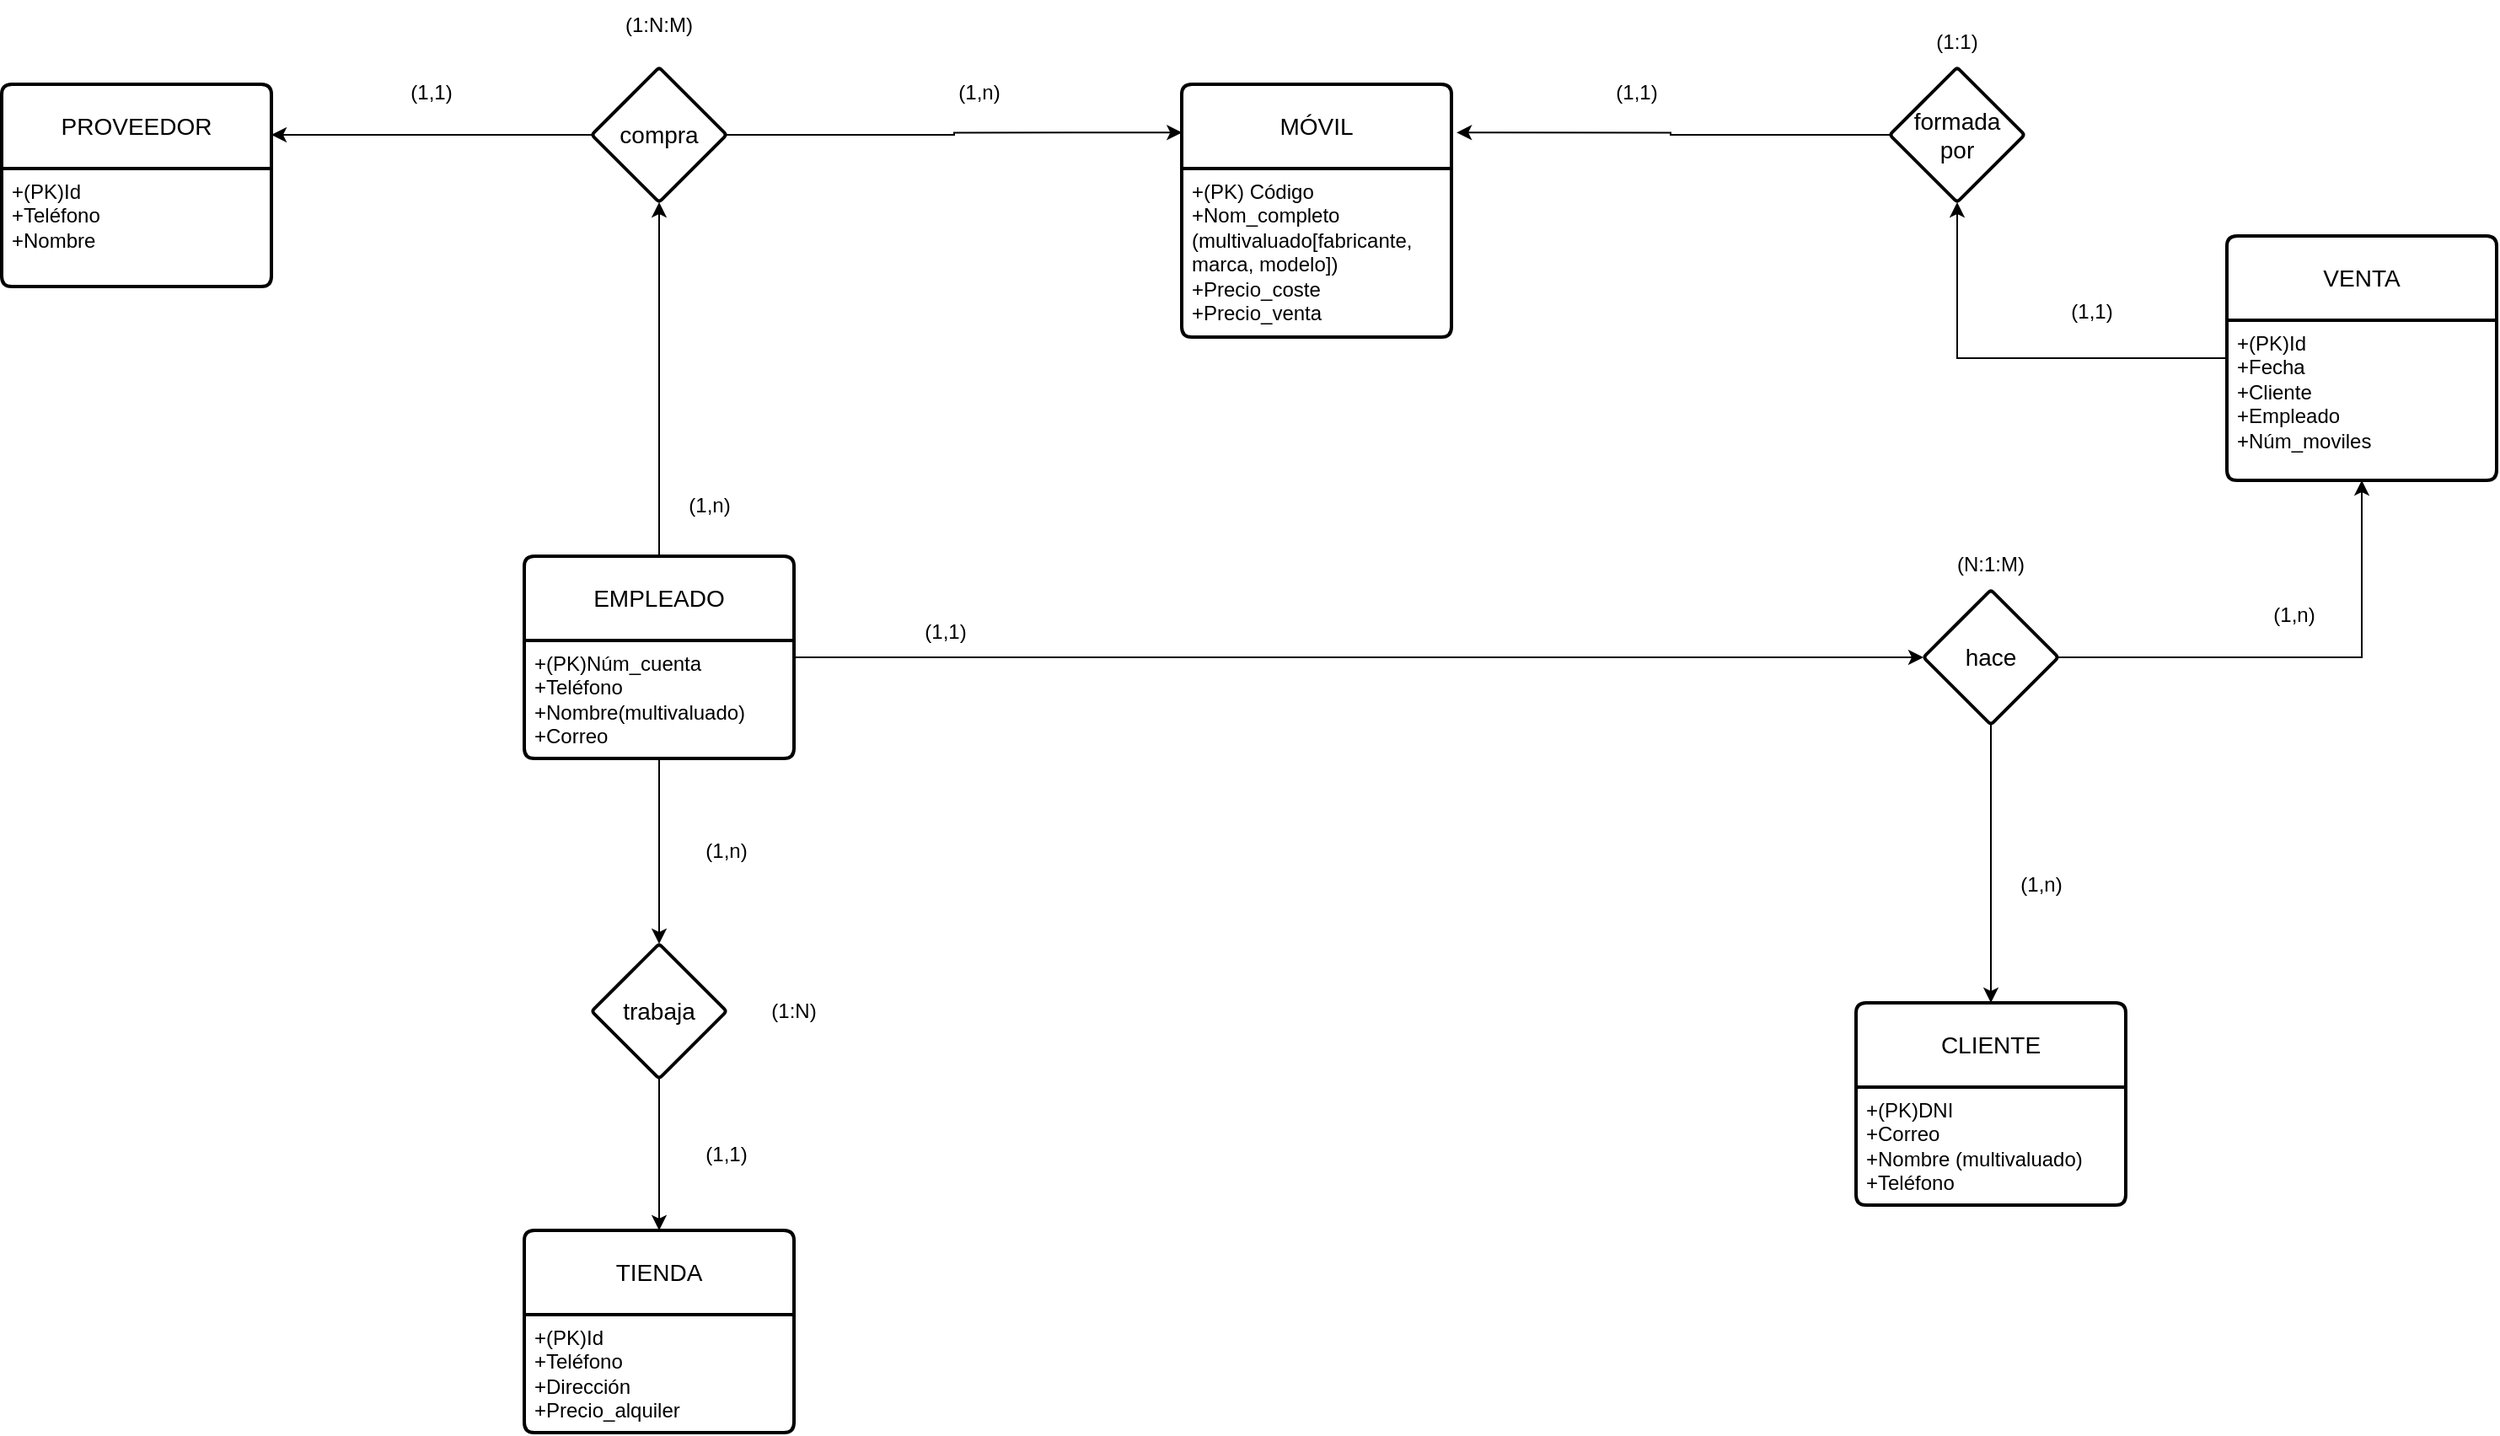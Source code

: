 <mxfile version="22.0.4" type="device">
  <diagram id="R2lEEEUBdFMjLlhIrx00" name="Page-1">
    <mxGraphModel dx="2243" dy="1858" grid="1" gridSize="10" guides="1" tooltips="1" connect="1" arrows="1" fold="1" page="1" pageScale="1" pageWidth="850" pageHeight="1100" background="#ffffff" math="0" shadow="0" extFonts="Permanent Marker^https://fonts.googleapis.com/css?family=Permanent+Marker">
      <root>
        <mxCell id="0" />
        <mxCell id="1" parent="0" />
        <mxCell id="stLwkUE3RSDpSgY3Ytyr-30" style="edgeStyle=orthogonalEdgeStyle;rounded=0;orthogonalLoop=1;jettySize=auto;html=1;entryX=0.5;entryY=1;entryDx=0;entryDy=0;exitX=0.5;exitY=0;exitDx=0;exitDy=0;" parent="1" source="stLwkUE3RSDpSgY3Ytyr-3" target="stLwkUE3RSDpSgY3Ytyr-26" edge="1">
          <mxGeometry relative="1" as="geometry">
            <mxPoint x="-70" y="80" as="sourcePoint" />
          </mxGeometry>
        </mxCell>
        <mxCell id="stLwkUE3RSDpSgY3Ytyr-1" value="TIENDA" style="swimlane;childLayout=stackLayout;horizontal=1;startSize=50;horizontalStack=0;rounded=1;fontSize=14;fontStyle=0;strokeWidth=2;resizeParent=0;resizeLast=1;shadow=0;dashed=0;align=center;arcSize=4;whiteSpace=wrap;html=1;" parent="1" vertex="1">
          <mxGeometry x="-340" y="480" width="160" height="120" as="geometry">
            <mxRectangle x="-305" y="-15" width="90" height="50" as="alternateBounds" />
          </mxGeometry>
        </mxCell>
        <mxCell id="stLwkUE3RSDpSgY3Ytyr-2" value="+(PK)Id&lt;br&gt;+Teléfono&lt;br&gt;&lt;div&gt;+Dirección&lt;/div&gt;&lt;div&gt;+Precio_alquiler&lt;br&gt;&lt;/div&gt;" style="align=left;strokeColor=none;fillColor=none;spacingLeft=4;fontSize=12;verticalAlign=top;resizable=0;rotatable=0;part=1;html=1;" parent="stLwkUE3RSDpSgY3Ytyr-1" vertex="1">
          <mxGeometry y="50" width="160" height="70" as="geometry" />
        </mxCell>
        <mxCell id="stLwkUE3RSDpSgY3Ytyr-17" value="" style="edgeStyle=orthogonalEdgeStyle;rounded=0;orthogonalLoop=1;jettySize=auto;html=1;" parent="1" source="stLwkUE3RSDpSgY3Ytyr-3" target="stLwkUE3RSDpSgY3Ytyr-16" edge="1">
          <mxGeometry relative="1" as="geometry" />
        </mxCell>
        <mxCell id="stLwkUE3RSDpSgY3Ytyr-23" value="" style="edgeStyle=orthogonalEdgeStyle;rounded=0;orthogonalLoop=1;jettySize=auto;html=1;exitX=0.5;exitY=1;exitDx=0;exitDy=0;" parent="1" source="stLwkUE3RSDpSgY3Ytyr-4" target="stLwkUE3RSDpSgY3Ytyr-22" edge="1">
          <mxGeometry relative="1" as="geometry" />
        </mxCell>
        <mxCell id="stLwkUE3RSDpSgY3Ytyr-3" value="EMPLEADO" style="swimlane;childLayout=stackLayout;horizontal=1;startSize=50;horizontalStack=0;rounded=1;fontSize=14;fontStyle=0;strokeWidth=2;resizeParent=0;resizeLast=1;shadow=0;dashed=0;align=center;arcSize=4;whiteSpace=wrap;html=1;" parent="1" vertex="1">
          <mxGeometry x="-340" y="80" width="160" height="120" as="geometry">
            <mxRectangle x="80" y="-15" width="120" height="50" as="alternateBounds" />
          </mxGeometry>
        </mxCell>
        <mxCell id="stLwkUE3RSDpSgY3Ytyr-4" value="+(PK)Núm_cuenta&lt;br&gt;+Teléfono&lt;br&gt;&lt;div&gt;+Nombre(multivaluado)&lt;/div&gt;&lt;div&gt;+Correo&lt;br&gt;&lt;/div&gt;" style="align=left;strokeColor=none;fillColor=none;spacingLeft=4;fontSize=12;verticalAlign=top;resizable=0;rotatable=0;part=1;html=1;" parent="stLwkUE3RSDpSgY3Ytyr-3" vertex="1">
          <mxGeometry y="50" width="160" height="70" as="geometry" />
        </mxCell>
        <mxCell id="stLwkUE3RSDpSgY3Ytyr-5" value="CLIENTE" style="swimlane;childLayout=stackLayout;horizontal=1;startSize=50;horizontalStack=0;rounded=1;fontSize=14;fontStyle=0;strokeWidth=2;resizeParent=0;resizeLast=1;shadow=0;dashed=0;align=center;arcSize=4;whiteSpace=wrap;html=1;" parent="1" vertex="1">
          <mxGeometry x="450" y="345" width="160" height="120" as="geometry">
            <mxRectangle x="290" y="120" width="100" height="50" as="alternateBounds" />
          </mxGeometry>
        </mxCell>
        <mxCell id="stLwkUE3RSDpSgY3Ytyr-6" value="+(PK)DNI&lt;br&gt;+Correo&lt;br&gt;&lt;div&gt;+Nombre (multivaluado)&lt;br&gt;&lt;/div&gt;&lt;div&gt;+Teléfono&lt;br&gt;&lt;/div&gt;" style="align=left;strokeColor=none;fillColor=none;spacingLeft=4;fontSize=12;verticalAlign=top;resizable=0;rotatable=0;part=1;html=1;" parent="stLwkUE3RSDpSgY3Ytyr-5" vertex="1">
          <mxGeometry y="50" width="160" height="70" as="geometry" />
        </mxCell>
        <mxCell id="stLwkUE3RSDpSgY3Ytyr-7" value="MÓVIL" style="swimlane;childLayout=stackLayout;horizontal=1;startSize=50;horizontalStack=0;rounded=1;fontSize=14;fontStyle=0;strokeWidth=2;resizeParent=0;resizeLast=1;shadow=0;dashed=0;align=center;arcSize=4;whiteSpace=wrap;html=1;" parent="1" vertex="1">
          <mxGeometry x="50" y="-200" width="160" height="150" as="geometry">
            <mxRectangle x="80" y="-190" width="80" height="50" as="alternateBounds" />
          </mxGeometry>
        </mxCell>
        <mxCell id="stLwkUE3RSDpSgY3Ytyr-8" value="+(PK) Código&lt;br&gt;&lt;div&gt;+Nom_completo&amp;nbsp;&lt;/div&gt;&lt;div&gt;(multivaluado[fabricante,&amp;nbsp;&lt;/div&gt;&lt;div&gt;marca, modelo])&lt;br&gt;&lt;/div&gt;&lt;div&gt;+Precio_coste&lt;/div&gt;&lt;div&gt;+Precio_venta&lt;br&gt;&lt;/div&gt;" style="align=left;strokeColor=none;fillColor=none;spacingLeft=4;fontSize=12;verticalAlign=top;resizable=0;rotatable=0;part=1;html=1;" parent="stLwkUE3RSDpSgY3Ytyr-7" vertex="1">
          <mxGeometry y="50" width="160" height="100" as="geometry" />
        </mxCell>
        <mxCell id="stLwkUE3RSDpSgY3Ytyr-27" value="" style="edgeStyle=orthogonalEdgeStyle;rounded=0;orthogonalLoop=1;jettySize=auto;html=1;exitX=0;exitY=0.5;exitDx=0;exitDy=0;entryX=1;entryY=0.25;entryDx=0;entryDy=0;" parent="1" source="stLwkUE3RSDpSgY3Ytyr-26" target="stLwkUE3RSDpSgY3Ytyr-9" edge="1">
          <mxGeometry relative="1" as="geometry">
            <mxPoint x="-400" y="-60" as="targetPoint" />
          </mxGeometry>
        </mxCell>
        <mxCell id="stLwkUE3RSDpSgY3Ytyr-9" value="PROVEEDOR" style="swimlane;childLayout=stackLayout;horizontal=1;startSize=50;horizontalStack=0;rounded=1;fontSize=14;fontStyle=0;strokeWidth=2;resizeParent=0;resizeLast=1;shadow=0;dashed=0;align=center;arcSize=4;whiteSpace=wrap;html=1;" parent="1" vertex="1">
          <mxGeometry x="-650" y="-200" width="160" height="120" as="geometry">
            <mxRectangle x="-520" y="-195" width="130" height="50" as="alternateBounds" />
          </mxGeometry>
        </mxCell>
        <mxCell id="stLwkUE3RSDpSgY3Ytyr-10" value="+(PK)Id&lt;br&gt;+Teléfono&lt;br&gt;+Nombre" style="align=left;strokeColor=none;fillColor=none;spacingLeft=4;fontSize=12;verticalAlign=top;resizable=0;rotatable=0;part=1;html=1;" parent="stLwkUE3RSDpSgY3Ytyr-9" vertex="1">
          <mxGeometry y="50" width="160" height="70" as="geometry" />
        </mxCell>
        <mxCell id="stLwkUE3RSDpSgY3Ytyr-32" value="" style="edgeStyle=orthogonalEdgeStyle;rounded=0;orthogonalLoop=1;jettySize=auto;html=1;" parent="1" source="stLwkUE3RSDpSgY3Ytyr-11" target="stLwkUE3RSDpSgY3Ytyr-31" edge="1">
          <mxGeometry relative="1" as="geometry" />
        </mxCell>
        <mxCell id="stLwkUE3RSDpSgY3Ytyr-11" value="VENTA" style="swimlane;childLayout=stackLayout;horizontal=1;startSize=50;horizontalStack=0;rounded=1;fontSize=14;fontStyle=0;strokeWidth=2;resizeParent=0;resizeLast=1;shadow=0;dashed=0;align=center;arcSize=4;whiteSpace=wrap;html=1;" parent="1" vertex="1">
          <mxGeometry x="670" y="-110" width="160" height="145" as="geometry">
            <mxRectangle x="470" y="-15" width="80" height="50" as="alternateBounds" />
          </mxGeometry>
        </mxCell>
        <mxCell id="stLwkUE3RSDpSgY3Ytyr-12" value="+(PK)Id&lt;br&gt;&lt;div&gt;+Fecha&lt;/div&gt;&lt;div&gt;+Cliente&lt;/div&gt;&lt;div&gt;+Empleado&lt;/div&gt;&lt;div&gt;+Núm_moviles&lt;br&gt;&lt;/div&gt;" style="align=left;strokeColor=none;fillColor=none;spacingLeft=4;fontSize=12;verticalAlign=top;resizable=0;rotatable=0;part=1;html=1;" parent="stLwkUE3RSDpSgY3Ytyr-11" vertex="1">
          <mxGeometry y="50" width="160" height="95" as="geometry" />
        </mxCell>
        <mxCell id="stLwkUE3RSDpSgY3Ytyr-25" style="edgeStyle=orthogonalEdgeStyle;rounded=0;orthogonalLoop=1;jettySize=auto;html=1;exitX=0.5;exitY=1;exitDx=0;exitDy=0;entryX=0.5;entryY=0;entryDx=0;entryDy=0;" parent="1" source="stLwkUE3RSDpSgY3Ytyr-16" target="stLwkUE3RSDpSgY3Ytyr-5" edge="1">
          <mxGeometry relative="1" as="geometry" />
        </mxCell>
        <mxCell id="stLwkUE3RSDpSgY3Ytyr-16" value="hace" style="rhombus;whiteSpace=wrap;html=1;fontSize=14;fontStyle=0;startSize=50;rounded=1;strokeWidth=2;shadow=0;dashed=0;arcSize=4;" parent="1" vertex="1">
          <mxGeometry x="490" y="100" width="80" height="80" as="geometry" />
        </mxCell>
        <mxCell id="stLwkUE3RSDpSgY3Ytyr-19" style="edgeStyle=orthogonalEdgeStyle;rounded=0;orthogonalLoop=1;jettySize=auto;html=1;exitX=1;exitY=0.5;exitDx=0;exitDy=0;entryX=0.5;entryY=1;entryDx=0;entryDy=0;" parent="1" source="stLwkUE3RSDpSgY3Ytyr-16" target="stLwkUE3RSDpSgY3Ytyr-12" edge="1">
          <mxGeometry relative="1" as="geometry" />
        </mxCell>
        <mxCell id="stLwkUE3RSDpSgY3Ytyr-24" value="" style="edgeStyle=orthogonalEdgeStyle;rounded=0;orthogonalLoop=1;jettySize=auto;html=1;entryX=0.5;entryY=0;entryDx=0;entryDy=0;" parent="1" source="stLwkUE3RSDpSgY3Ytyr-22" target="stLwkUE3RSDpSgY3Ytyr-1" edge="1">
          <mxGeometry relative="1" as="geometry" />
        </mxCell>
        <mxCell id="stLwkUE3RSDpSgY3Ytyr-22" value="trabaja" style="rhombus;whiteSpace=wrap;html=1;fontSize=14;fontStyle=0;startSize=50;rounded=1;strokeWidth=2;shadow=0;dashed=0;arcSize=4;" parent="1" vertex="1">
          <mxGeometry x="-300" y="310" width="80" height="80" as="geometry" />
        </mxCell>
        <mxCell id="stLwkUE3RSDpSgY3Ytyr-29" value="" style="edgeStyle=orthogonalEdgeStyle;rounded=0;orthogonalLoop=1;jettySize=auto;html=1;entryX=0.001;entryY=0.191;entryDx=0;entryDy=0;entryPerimeter=0;" parent="1" source="stLwkUE3RSDpSgY3Ytyr-26" target="stLwkUE3RSDpSgY3Ytyr-7" edge="1">
          <mxGeometry relative="1" as="geometry">
            <mxPoint x="-140" y="-310" as="targetPoint" />
          </mxGeometry>
        </mxCell>
        <mxCell id="stLwkUE3RSDpSgY3Ytyr-26" value="compra" style="rhombus;whiteSpace=wrap;html=1;fontSize=14;fontStyle=0;startSize=50;rounded=1;strokeWidth=2;shadow=0;dashed=0;arcSize=4;" parent="1" vertex="1">
          <mxGeometry x="-300" y="-210" width="80" height="80" as="geometry" />
        </mxCell>
        <mxCell id="stLwkUE3RSDpSgY3Ytyr-33" style="edgeStyle=orthogonalEdgeStyle;rounded=0;orthogonalLoop=1;jettySize=auto;html=1;exitX=0;exitY=0.5;exitDx=0;exitDy=0;entryX=1.019;entryY=0.191;entryDx=0;entryDy=0;entryPerimeter=0;" parent="1" source="stLwkUE3RSDpSgY3Ytyr-31" target="stLwkUE3RSDpSgY3Ytyr-7" edge="1">
          <mxGeometry relative="1" as="geometry" />
        </mxCell>
        <mxCell id="stLwkUE3RSDpSgY3Ytyr-31" value="&lt;div&gt;formada&lt;/div&gt;&lt;div&gt;por&lt;br&gt;&lt;/div&gt;" style="rhombus;whiteSpace=wrap;html=1;fontSize=14;fontStyle=0;startSize=50;rounded=1;strokeWidth=2;shadow=0;dashed=0;arcSize=4;" parent="1" vertex="1">
          <mxGeometry x="470" y="-210" width="80" height="80" as="geometry" />
        </mxCell>
        <mxCell id="zhZnB-f9NgwG7IakYVMY-2" value="(1,n)" style="text;html=1;strokeColor=none;fillColor=none;align=center;verticalAlign=middle;whiteSpace=wrap;rounded=0;" parent="1" vertex="1">
          <mxGeometry x="-260" y="35" width="60" height="30" as="geometry" />
        </mxCell>
        <mxCell id="zhZnB-f9NgwG7IakYVMY-3" value="(1:N:M)" style="text;html=1;strokeColor=none;fillColor=none;align=center;verticalAlign=middle;whiteSpace=wrap;rounded=0;" parent="1" vertex="1">
          <mxGeometry x="-290" y="-250" width="60" height="30" as="geometry" />
        </mxCell>
        <mxCell id="zhZnB-f9NgwG7IakYVMY-4" value="(1,n)" style="text;html=1;strokeColor=none;fillColor=none;align=center;verticalAlign=middle;whiteSpace=wrap;rounded=0;" parent="1" vertex="1">
          <mxGeometry x="-100" y="-210" width="60" height="30" as="geometry" />
        </mxCell>
        <mxCell id="zhZnB-f9NgwG7IakYVMY-5" value="(1,1)" style="text;html=1;strokeColor=none;fillColor=none;align=center;verticalAlign=middle;whiteSpace=wrap;rounded=0;" parent="1" vertex="1">
          <mxGeometry x="-425" y="-210" width="60" height="30" as="geometry" />
        </mxCell>
        <mxCell id="zhZnB-f9NgwG7IakYVMY-7" value="(1:N)" style="text;html=1;strokeColor=none;fillColor=none;align=center;verticalAlign=middle;whiteSpace=wrap;rounded=0;" parent="1" vertex="1">
          <mxGeometry x="-210" y="335" width="60" height="30" as="geometry" />
        </mxCell>
        <mxCell id="zhZnB-f9NgwG7IakYVMY-8" value="(1,1)" style="text;html=1;strokeColor=none;fillColor=none;align=center;verticalAlign=middle;whiteSpace=wrap;rounded=0;" parent="1" vertex="1">
          <mxGeometry x="-250" y="420" width="60" height="30" as="geometry" />
        </mxCell>
        <mxCell id="zhZnB-f9NgwG7IakYVMY-9" value="(1,n)" style="text;html=1;strokeColor=none;fillColor=none;align=center;verticalAlign=middle;whiteSpace=wrap;rounded=0;" parent="1" vertex="1">
          <mxGeometry x="-250" y="240" width="60" height="30" as="geometry" />
        </mxCell>
        <mxCell id="zhZnB-f9NgwG7IakYVMY-10" value="(1,1)" style="text;html=1;strokeColor=none;fillColor=none;align=center;verticalAlign=middle;whiteSpace=wrap;rounded=0;" parent="1" vertex="1">
          <mxGeometry x="-120" y="110" width="60" height="30" as="geometry" />
        </mxCell>
        <mxCell id="zhZnB-f9NgwG7IakYVMY-11" value="(N:1:M)" style="text;html=1;strokeColor=none;fillColor=none;align=center;verticalAlign=middle;whiteSpace=wrap;rounded=0;" parent="1" vertex="1">
          <mxGeometry x="500" y="70" width="60" height="30" as="geometry" />
        </mxCell>
        <mxCell id="zhZnB-f9NgwG7IakYVMY-12" value="(1,n)" style="text;html=1;strokeColor=none;fillColor=none;align=center;verticalAlign=middle;whiteSpace=wrap;rounded=0;" parent="1" vertex="1">
          <mxGeometry x="680" y="100" width="60" height="30" as="geometry" />
        </mxCell>
        <mxCell id="zhZnB-f9NgwG7IakYVMY-13" value="(1,1)" style="text;html=1;strokeColor=none;fillColor=none;align=center;verticalAlign=middle;whiteSpace=wrap;rounded=0;" parent="1" vertex="1">
          <mxGeometry x="560" y="-80" width="60" height="30" as="geometry" />
        </mxCell>
        <mxCell id="zhZnB-f9NgwG7IakYVMY-14" value="(1:1)" style="text;html=1;strokeColor=none;fillColor=none;align=center;verticalAlign=middle;whiteSpace=wrap;rounded=0;" parent="1" vertex="1">
          <mxGeometry x="480" y="-240" width="60" height="30" as="geometry" />
        </mxCell>
        <mxCell id="zhZnB-f9NgwG7IakYVMY-15" value="(1,1)" style="text;html=1;strokeColor=none;fillColor=none;align=center;verticalAlign=middle;whiteSpace=wrap;rounded=0;" parent="1" vertex="1">
          <mxGeometry x="290" y="-210" width="60" height="30" as="geometry" />
        </mxCell>
        <mxCell id="zhZnB-f9NgwG7IakYVMY-16" value="(1,n)" style="text;html=1;strokeColor=none;fillColor=none;align=center;verticalAlign=middle;whiteSpace=wrap;rounded=0;" parent="1" vertex="1">
          <mxGeometry x="530" y="260" width="60" height="30" as="geometry" />
        </mxCell>
      </root>
    </mxGraphModel>
  </diagram>
</mxfile>
